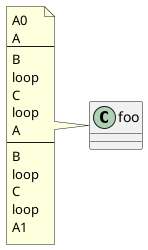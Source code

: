{
  "sha1": "a8xhn0ikyqjttjq63emshswaei8i1u0",
  "insertion": {
    "when": "2024-05-30T20:48:21.834Z",
    "user": "plantuml@gmail.com"
  }
}
@startuml

!definelong loop()
A
----
B
loop
C
loop
!enddefinelong


class foo
note left
A0
loop()
loop()
A1
end note


@enduml
